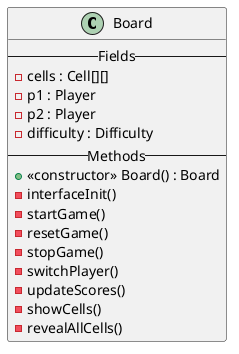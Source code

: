 @startuml
class Board {
    -- Fields --
    - cells : Cell[][]
    - p1 : Player
    - p2 : Player
    - difficulty : Difficulty
    -- Methods --
    + <<constructor>> Board() : Board
    - interfaceInit()
    - startGame()
    - resetGame()
    - stopGame()
    - switchPlayer()
    - updateScores()
    - showCells()
    - revealAllCells()
}
@enduml